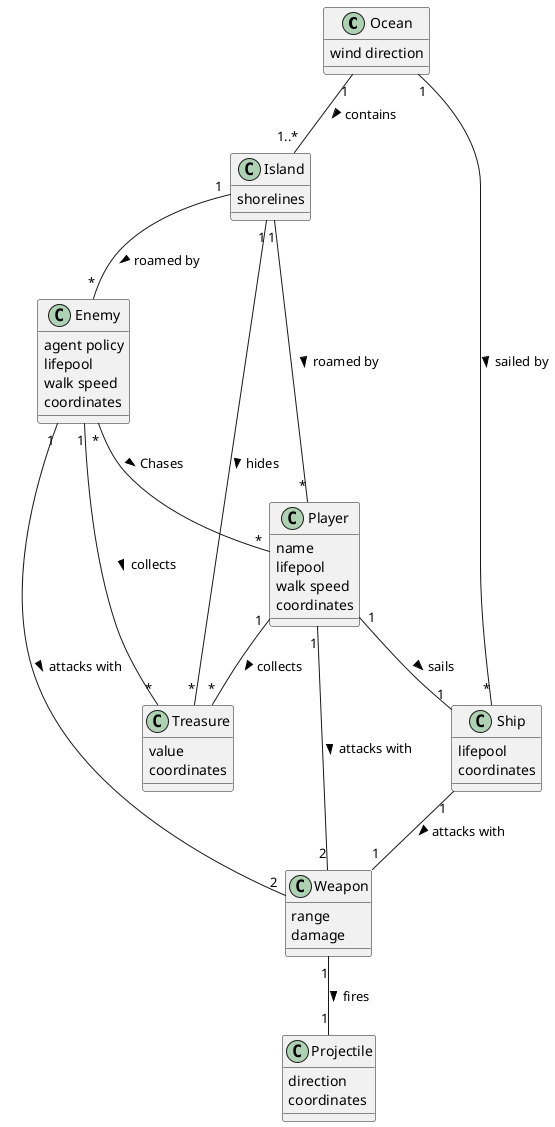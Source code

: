 @startuml
skinparam shadowing false
'left to right direction
'skinparam nodesep 5
'skinparam ranksep 5

class Ocean{
    wind direction
}
class Island{
    shorelines
}
class Ship{
    lifepool
    coordinates
}
class Player{
    name
    lifepool
    walk speed
    coordinates
}
class Treasure{
    value
    coordinates
}
class Weapon{
    range
    damage
}
class Projectile{
    direction
    coordinates
}
class Enemy{
    agent policy
    lifepool
    walk speed
    coordinates
}

Ocean "1" -- "*" Ship : sailed by >
Ocean "1" -- "1..*" Island : contains >

Island "1" -- "*" Player : roamed by >
Island "1" -- "*" Treasure : hides >
Island "1" -- "*" Enemy : roamed by >

Ship "1" -- "1" Weapon : attacks with >

Player "1" -- "1" Ship : sails >
Player "1" -- "2" Weapon : attacks with >
Player "1" -- "*" Treasure : collects >

Enemy "1" -- "2" Weapon : attacks with >
Enemy "1" -- "*" Treasure : collects >
Enemy "*" -- "*" Player : Chases >

Weapon "1" -- "1" Projectile : fires >

@enduml